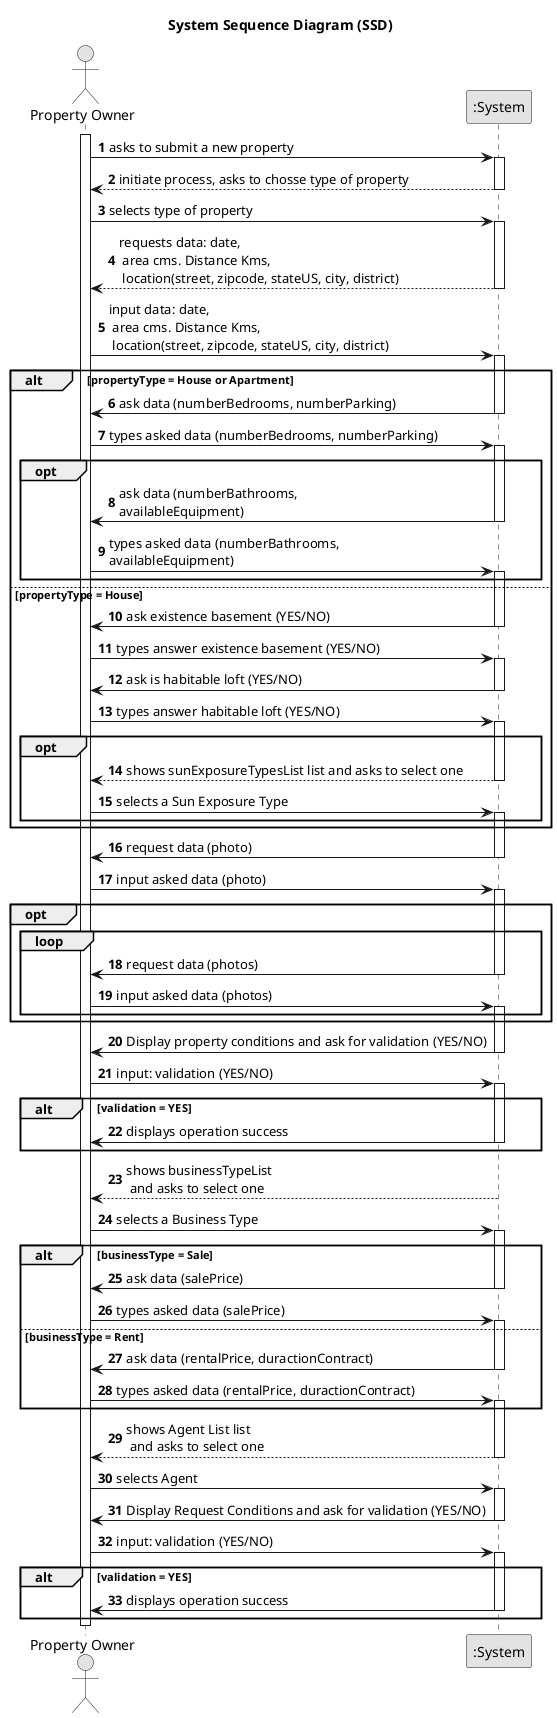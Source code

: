 @startuml
skinparam monochrome true
skinparam packageStyle rectangle
skinparam shadowing false

title System Sequence Diagram (SSD)

autonumber

actor "Property Owner" as User
participant ":System" as System

activate User

    User -> System : asks to submit a new property
        activate System

	    System --> User :initiate process, asks to chosse type of property
        deactivate System

    User -> System : selects type of property
        activate System

        System --> User : requests data: date,\n area cms. Distance Kms,\n location(street, zipcode, stateUS, city, district)
        deactivate System

    User -> System : input data: date,\n area cms. Distance Kms,\n location(street, zipcode, stateUS, city, district)
        activate System

alt propertyType = House or Apartment

        System -> User : ask data (numberBedrooms, numberParking)
        deactivate System

    User -> System : types asked data (numberBedrooms, numberParking)
    activate System

    group opt

        System -> User : ask data (numberBathrooms, \navailableEquipment)
        deactivate System

    User -> System : types asked data (numberBathrooms, \navailableEquipment)
    activate System

    end

else propertyType = House

        System -> User : ask existence basement (YES/NO)
        deactivate System

    User -> System : types answer existence basement (YES/NO)
           activate System

        System -> User : ask is habitable loft (YES/NO)
        deactivate System

    User -> System : types answer habitable loft (YES/NO)
           activate System

    group opt

        System --> User : shows sunExposureTypesList list and asks to select one
        deactivate System

    User -> System : selects a Sun Exposure Type
    activate System

    end

end

        System -> User: request data (photo)
        deactivate System

    User -> System : input asked data (photo)
        activate System

    opt

        loop

            System -> User: request data (photos)
            deactivate System

        User -> System : input asked data (photos)
                    activate System

        end

    end

        System -> User: Display property conditions and ask for validation (YES/NO)
        deactivate System

    User -> System: input: validation (YES/NO)
         activate System

alt validation = YES

        System -> User : displays operation success
        deactivate System
end

        System --> User : shows businessTypeList\n and asks to select one
        deactivate System

    User -> System : selects a Business Type
    activate System

alt businessType = Sale

        System -> User : ask data (salePrice)
        deactivate System

    User -> System : types asked data (salePrice)
    activate System


else businessType = Rent

        System -> User : ask data (rentalPrice, duractionContract)
        deactivate System

    User -> System : types asked data (rentalPrice, duractionContract)
    activate System

end
        System --> User : shows Agent List list\n and asks to select one
        deactivate System

    User -> System : selects Agent
    activate System

         System -> User: Display Request Conditions and ask for validation (YES/NO)
         deactivate System

     User -> System: input: validation (YES/NO)
         activate System

 alt validation = YES
        System -> User : displays operation success
        deactivate System
 end

 deactivate User

@enduml
